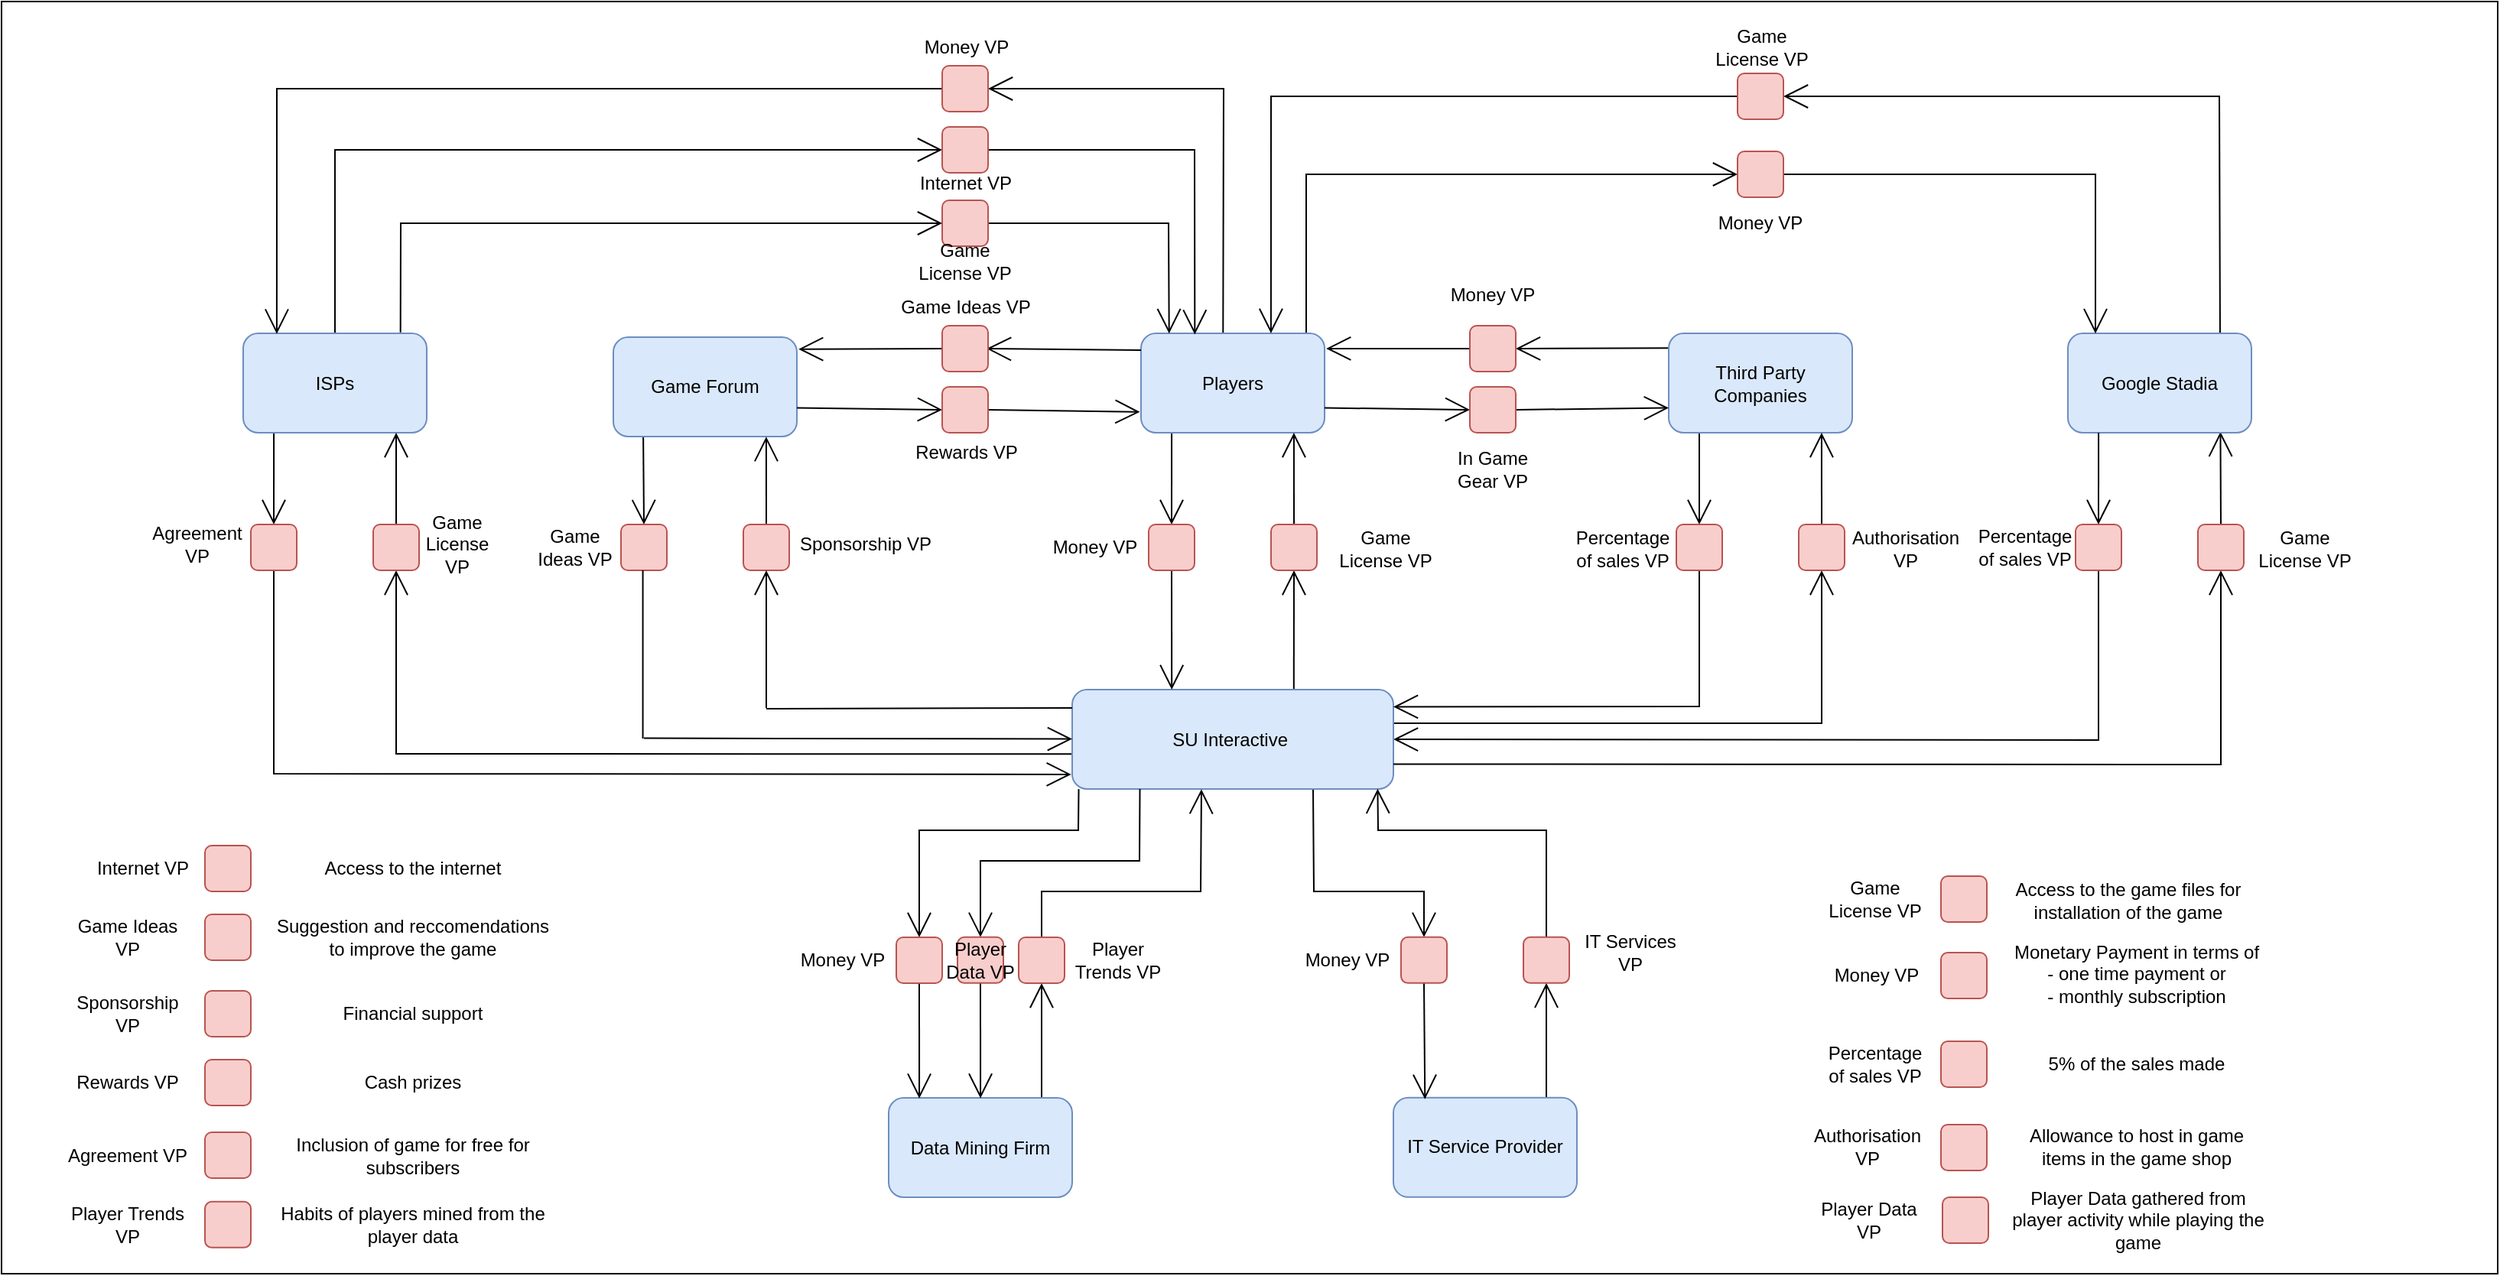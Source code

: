 <mxfile version="15.3.5" type="github">
  <diagram id="YZgY8PRbevDKH5y3TZCo" name="Page-1">
    <mxGraphModel dx="2235" dy="643" grid="1" gridSize="10" guides="1" tooltips="1" connect="1" arrows="1" fold="1" page="1" pageScale="1" pageWidth="850" pageHeight="1100" math="0" shadow="0">
      <root>
        <mxCell id="0" />
        <mxCell id="1" parent="0" />
        <mxCell id="_d9_GQ4u8QB0am2_EuMo-137" value="" style="rounded=0;whiteSpace=wrap;html=1;hachureGap=4;pointerEvents=0;" vertex="1" parent="1">
          <mxGeometry x="-380" y="48" width="1632" height="832" as="geometry" />
        </mxCell>
        <mxCell id="_d9_GQ4u8QB0am2_EuMo-89" style="edgeStyle=none;rounded=0;jumpSize=1;orthogonalLoop=1;jettySize=auto;html=1;entryX=0.5;entryY=1;entryDx=0;entryDy=0;endArrow=open;startSize=14;endSize=14;sourcePerimeterSpacing=8;targetPerimeterSpacing=8;" edge="1" parent="1" target="WiA4mhiuNk-QAXQjQzbL-15">
          <mxGeometry relative="1" as="geometry">
            <mxPoint x="630" y="764.93" as="sourcePoint" />
          </mxGeometry>
        </mxCell>
        <mxCell id="WiA4mhiuNk-QAXQjQzbL-6" value="IT Service Provider" style="rounded=1;whiteSpace=wrap;html=1;hachureGap=4;pointerEvents=0;fillColor=#dae8fc;strokeColor=#6c8ebf;" parent="1" vertex="1">
          <mxGeometry x="530" y="764.93" width="120" height="65" as="geometry" />
        </mxCell>
        <mxCell id="WiA4mhiuNk-QAXQjQzbL-7" style="edgeStyle=none;curved=1;rounded=0;orthogonalLoop=1;jettySize=auto;html=1;endArrow=open;startSize=14;endSize=14;sourcePerimeterSpacing=8;targetPerimeterSpacing=8;exitX=0.69;exitY=0;exitDx=0;exitDy=0;exitPerimeter=0;entryX=0.5;entryY=1;entryDx=0;entryDy=0;" parent="1" source="WiA4mhiuNk-QAXQjQzbL-1" target="WiA4mhiuNk-QAXQjQzbL-8" edge="1">
          <mxGeometry relative="1" as="geometry">
            <mxPoint x="440" y="470" as="targetPoint" />
            <mxPoint x="480" y="492" as="sourcePoint" />
            <Array as="points" />
          </mxGeometry>
        </mxCell>
        <mxCell id="_d9_GQ4u8QB0am2_EuMo-30" value="" style="edgeStyle=none;rounded=0;jumpSize=1;orthogonalLoop=1;jettySize=auto;html=1;endArrow=open;startSize=14;endSize=14;sourcePerimeterSpacing=8;targetPerimeterSpacing=8;exitX=0.306;exitY=1.001;exitDx=0;exitDy=0;exitPerimeter=0;entryX=0.5;entryY=0;entryDx=0;entryDy=0;" edge="1" parent="1" target="WiA4mhiuNk-QAXQjQzbL-18">
          <mxGeometry relative="1" as="geometry">
            <mxPoint x="324.26" y="563.065" as="sourcePoint" />
            <Array as="points">
              <mxPoint x="324" y="590" />
              <mxPoint x="220" y="590" />
            </Array>
          </mxGeometry>
        </mxCell>
        <mxCell id="_d9_GQ4u8QB0am2_EuMo-84" style="edgeStyle=none;rounded=0;jumpSize=1;orthogonalLoop=1;jettySize=auto;html=1;exitX=1.002;exitY=0.338;exitDx=0;exitDy=0;entryX=0.5;entryY=1;entryDx=0;entryDy=0;endArrow=open;startSize=14;endSize=14;sourcePerimeterSpacing=8;targetPerimeterSpacing=8;exitPerimeter=0;" edge="1" parent="1" source="WiA4mhiuNk-QAXQjQzbL-1" target="LYS-56mlYmuFWo8kIEcu-3">
          <mxGeometry relative="1" as="geometry">
            <Array as="points">
              <mxPoint x="810" y="520" />
            </Array>
          </mxGeometry>
        </mxCell>
        <mxCell id="_d9_GQ4u8QB0am2_EuMo-101" style="edgeStyle=none;rounded=0;jumpSize=1;orthogonalLoop=1;jettySize=auto;html=1;exitX=-0.002;exitY=0.648;exitDx=0;exitDy=0;entryX=0.5;entryY=1;entryDx=0;entryDy=0;endArrow=open;startSize=14;endSize=14;sourcePerimeterSpacing=8;targetPerimeterSpacing=8;exitPerimeter=0;" edge="1" parent="1" source="WiA4mhiuNk-QAXQjQzbL-1" target="LYS-56mlYmuFWo8kIEcu-1">
          <mxGeometry relative="1" as="geometry">
            <Array as="points">
              <mxPoint x="-122" y="540" />
            </Array>
          </mxGeometry>
        </mxCell>
        <mxCell id="_d9_GQ4u8QB0am2_EuMo-110" style="edgeStyle=none;rounded=0;jumpSize=1;orthogonalLoop=1;jettySize=auto;html=1;exitX=0.75;exitY=1;exitDx=0;exitDy=0;entryX=0.5;entryY=0;entryDx=0;entryDy=0;endArrow=open;startSize=14;endSize=14;sourcePerimeterSpacing=8;targetPerimeterSpacing=8;" edge="1" parent="1" source="WiA4mhiuNk-QAXQjQzbL-1" target="WiA4mhiuNk-QAXQjQzbL-16">
          <mxGeometry relative="1" as="geometry">
            <Array as="points">
              <mxPoint x="478" y="630" />
              <mxPoint x="550" y="630" />
            </Array>
          </mxGeometry>
        </mxCell>
        <mxCell id="_d9_GQ4u8QB0am2_EuMo-116" style="edgeStyle=none;rounded=0;jumpSize=1;orthogonalLoop=1;jettySize=auto;html=1;exitX=0.5;exitY=1;exitDx=0;exitDy=0;entryX=1;entryY=0.5;entryDx=0;entryDy=0;endArrow=open;startSize=14;endSize=14;sourcePerimeterSpacing=8;targetPerimeterSpacing=8;" edge="1" parent="1" source="_d9_GQ4u8QB0am2_EuMo-113" target="WiA4mhiuNk-QAXQjQzbL-1">
          <mxGeometry relative="1" as="geometry">
            <Array as="points">
              <mxPoint x="991" y="531" />
            </Array>
          </mxGeometry>
        </mxCell>
        <mxCell id="WiA4mhiuNk-QAXQjQzbL-1" value="SU Interactive&amp;nbsp;" style="rounded=1;whiteSpace=wrap;html=1;hachureGap=4;pointerEvents=0;fillColor=#dae8fc;strokeColor=#6c8ebf;" parent="1" vertex="1">
          <mxGeometry x="320" y="498" width="210" height="65" as="geometry" />
        </mxCell>
        <mxCell id="WiA4mhiuNk-QAXQjQzbL-13" value="" style="edgeStyle=none;curved=1;rounded=0;orthogonalLoop=1;jettySize=auto;html=1;endArrow=open;startSize=14;endSize=14;sourcePerimeterSpacing=8;targetPerimeterSpacing=8;entryX=0.5;entryY=0;entryDx=0;entryDy=0;exitX=0.167;exitY=1;exitDx=0;exitDy=0;exitPerimeter=0;" parent="1" source="WiA4mhiuNk-QAXQjQzbL-2" target="WiA4mhiuNk-QAXQjQzbL-9" edge="1">
          <mxGeometry relative="1" as="geometry" />
        </mxCell>
        <mxCell id="_d9_GQ4u8QB0am2_EuMo-69" style="edgeStyle=none;rounded=0;jumpSize=1;orthogonalLoop=1;jettySize=auto;html=1;exitX=0.447;exitY=0;exitDx=0;exitDy=0;entryX=1;entryY=0.5;entryDx=0;entryDy=0;endArrow=open;startSize=14;endSize=14;sourcePerimeterSpacing=8;targetPerimeterSpacing=8;exitPerimeter=0;" edge="1" parent="1" source="WiA4mhiuNk-QAXQjQzbL-2" target="_d9_GQ4u8QB0am2_EuMo-62">
          <mxGeometry relative="1" as="geometry">
            <Array as="points">
              <mxPoint x="419" y="105" />
            </Array>
          </mxGeometry>
        </mxCell>
        <mxCell id="_d9_GQ4u8QB0am2_EuMo-78" style="edgeStyle=none;rounded=0;jumpSize=1;orthogonalLoop=1;jettySize=auto;html=1;exitX=0;exitY=0.5;exitDx=0;exitDy=0;entryX=1.009;entryY=0.153;entryDx=0;entryDy=0;endArrow=open;startSize=14;endSize=14;sourcePerimeterSpacing=8;targetPerimeterSpacing=8;entryPerimeter=0;" edge="1" parent="1" source="_d9_GQ4u8QB0am2_EuMo-16" target="WiA4mhiuNk-QAXQjQzbL-2">
          <mxGeometry relative="1" as="geometry" />
        </mxCell>
        <mxCell id="_d9_GQ4u8QB0am2_EuMo-124" style="edgeStyle=none;rounded=0;jumpSize=1;orthogonalLoop=1;jettySize=auto;html=1;exitX=0.9;exitY=0;exitDx=0;exitDy=0;entryX=0;entryY=0.5;entryDx=0;entryDy=0;endArrow=open;startSize=14;endSize=14;sourcePerimeterSpacing=8;targetPerimeterSpacing=8;exitPerimeter=0;" edge="1" parent="1" source="WiA4mhiuNk-QAXQjQzbL-2" target="_d9_GQ4u8QB0am2_EuMo-118">
          <mxGeometry relative="1" as="geometry">
            <Array as="points">
              <mxPoint x="473" y="161" />
            </Array>
          </mxGeometry>
        </mxCell>
        <mxCell id="WiA4mhiuNk-QAXQjQzbL-2" value="Players" style="rounded=1;whiteSpace=wrap;html=1;hachureGap=4;pointerEvents=0;fillColor=#dae8fc;strokeColor=#6c8ebf;" parent="1" vertex="1">
          <mxGeometry x="365" y="265" width="120" height="65" as="geometry" />
        </mxCell>
        <mxCell id="_d9_GQ4u8QB0am2_EuMo-56" value="" style="edgeStyle=none;rounded=0;jumpSize=1;orthogonalLoop=1;jettySize=auto;html=1;endArrow=open;startSize=14;endSize=14;sourcePerimeterSpacing=8;targetPerimeterSpacing=8;exitX=0.167;exitY=0.997;exitDx=0;exitDy=0;entryX=0.5;entryY=0;entryDx=0;entryDy=0;exitPerimeter=0;" edge="1" parent="1" source="WiA4mhiuNk-QAXQjQzbL-3" target="LYS-56mlYmuFWo8kIEcu-2">
          <mxGeometry relative="1" as="geometry" />
        </mxCell>
        <mxCell id="_d9_GQ4u8QB0am2_EuMo-64" style="edgeStyle=none;rounded=0;jumpSize=1;orthogonalLoop=1;jettySize=auto;html=1;exitX=0.5;exitY=0;exitDx=0;exitDy=0;entryX=0;entryY=0.5;entryDx=0;entryDy=0;endArrow=open;startSize=14;endSize=14;sourcePerimeterSpacing=8;targetPerimeterSpacing=8;" edge="1" parent="1" source="WiA4mhiuNk-QAXQjQzbL-3" target="_d9_GQ4u8QB0am2_EuMo-61">
          <mxGeometry relative="1" as="geometry">
            <Array as="points">
              <mxPoint x="-162" y="145" />
            </Array>
          </mxGeometry>
        </mxCell>
        <mxCell id="WiA4mhiuNk-QAXQjQzbL-3" value="ISPs" style="rounded=1;whiteSpace=wrap;html=1;hachureGap=4;pointerEvents=0;fillColor=#dae8fc;strokeColor=#6c8ebf;" parent="1" vertex="1">
          <mxGeometry x="-222" y="265" width="120" height="65" as="geometry" />
        </mxCell>
        <mxCell id="_d9_GQ4u8QB0am2_EuMo-81" style="edgeStyle=none;rounded=0;jumpSize=1;orthogonalLoop=1;jettySize=auto;html=1;exitX=0.014;exitY=0.149;exitDx=0;exitDy=0;entryX=1;entryY=0.5;entryDx=0;entryDy=0;endArrow=open;startSize=14;endSize=14;sourcePerimeterSpacing=8;targetPerimeterSpacing=8;exitPerimeter=0;" edge="1" parent="1" source="WiA4mhiuNk-QAXQjQzbL-4" target="_d9_GQ4u8QB0am2_EuMo-16">
          <mxGeometry relative="1" as="geometry" />
        </mxCell>
        <mxCell id="_d9_GQ4u8QB0am2_EuMo-82" style="edgeStyle=none;rounded=0;jumpSize=1;orthogonalLoop=1;jettySize=auto;html=1;entryX=0.5;entryY=0;entryDx=0;entryDy=0;endArrow=open;startSize=14;endSize=14;sourcePerimeterSpacing=8;targetPerimeterSpacing=8;" edge="1" parent="1" target="LYS-56mlYmuFWo8kIEcu-4">
          <mxGeometry relative="1" as="geometry">
            <mxPoint x="730" y="330" as="sourcePoint" />
          </mxGeometry>
        </mxCell>
        <mxCell id="WiA4mhiuNk-QAXQjQzbL-4" value="Third Party Companies" style="rounded=1;whiteSpace=wrap;html=1;hachureGap=4;pointerEvents=0;fillColor=#dae8fc;strokeColor=#6c8ebf;" parent="1" vertex="1">
          <mxGeometry x="710" y="265" width="120" height="65" as="geometry" />
        </mxCell>
        <mxCell id="_d9_GQ4u8QB0am2_EuMo-31" value="" style="edgeStyle=none;rounded=0;jumpSize=1;orthogonalLoop=1;jettySize=auto;html=1;endArrow=open;startSize=14;endSize=14;sourcePerimeterSpacing=8;targetPerimeterSpacing=8;entryX=0.5;entryY=1;entryDx=0;entryDy=0;" edge="1" parent="1" target="WiA4mhiuNk-QAXQjQzbL-17">
          <mxGeometry relative="1" as="geometry">
            <mxPoint x="300" y="765" as="sourcePoint" />
          </mxGeometry>
        </mxCell>
        <mxCell id="WiA4mhiuNk-QAXQjQzbL-5" value="Data Mining Firm" style="rounded=1;whiteSpace=wrap;html=1;hachureGap=4;pointerEvents=0;fillColor=#dae8fc;strokeColor=#6c8ebf;" parent="1" vertex="1">
          <mxGeometry x="200" y="765" width="120" height="65" as="geometry" />
        </mxCell>
        <mxCell id="WiA4mhiuNk-QAXQjQzbL-12" value="" style="edgeStyle=none;curved=1;rounded=0;orthogonalLoop=1;jettySize=auto;html=1;endArrow=open;startSize=14;endSize=14;sourcePerimeterSpacing=8;targetPerimeterSpacing=8;exitX=0.5;exitY=0;exitDx=0;exitDy=0;entryX=0.833;entryY=1;entryDx=0;entryDy=0;entryPerimeter=0;" parent="1" source="WiA4mhiuNk-QAXQjQzbL-8" target="WiA4mhiuNk-QAXQjQzbL-2" edge="1">
          <mxGeometry relative="1" as="geometry">
            <mxPoint x="490" y="370" as="targetPoint" />
          </mxGeometry>
        </mxCell>
        <mxCell id="WiA4mhiuNk-QAXQjQzbL-8" value="" style="rounded=1;whiteSpace=wrap;html=1;hachureGap=4;pointerEvents=0;fillColor=#f8cecc;strokeColor=#b85450;" parent="1" vertex="1">
          <mxGeometry x="450" y="390" width="30" height="30" as="geometry" />
        </mxCell>
        <mxCell id="WiA4mhiuNk-QAXQjQzbL-14" value="" style="edgeStyle=none;curved=1;rounded=0;orthogonalLoop=1;jettySize=auto;html=1;endArrow=open;startSize=14;endSize=14;sourcePerimeterSpacing=8;targetPerimeterSpacing=8;exitX=0.5;exitY=1;exitDx=0;exitDy=0;entryX=0.31;entryY=0;entryDx=0;entryDy=0;entryPerimeter=0;" parent="1" source="WiA4mhiuNk-QAXQjQzbL-9" target="WiA4mhiuNk-QAXQjQzbL-1" edge="1">
          <mxGeometry relative="1" as="geometry" />
        </mxCell>
        <mxCell id="WiA4mhiuNk-QAXQjQzbL-9" value="" style="rounded=1;whiteSpace=wrap;html=1;hachureGap=4;pointerEvents=0;fillColor=#f8cecc;strokeColor=#b85450;" parent="1" vertex="1">
          <mxGeometry x="370" y="390" width="30" height="30" as="geometry" />
        </mxCell>
        <mxCell id="_d9_GQ4u8QB0am2_EuMo-111" style="edgeStyle=none;rounded=0;jumpSize=1;orthogonalLoop=1;jettySize=auto;html=1;exitX=0.5;exitY=0;exitDx=0;exitDy=0;endArrow=open;startSize=14;endSize=14;sourcePerimeterSpacing=8;targetPerimeterSpacing=8;entryX=0.951;entryY=0.998;entryDx=0;entryDy=0;entryPerimeter=0;" edge="1" parent="1" source="WiA4mhiuNk-QAXQjQzbL-15" target="WiA4mhiuNk-QAXQjQzbL-1">
          <mxGeometry relative="1" as="geometry">
            <mxPoint x="520" y="560" as="targetPoint" />
            <Array as="points">
              <mxPoint x="630" y="590" />
              <mxPoint x="520" y="590" />
            </Array>
          </mxGeometry>
        </mxCell>
        <mxCell id="WiA4mhiuNk-QAXQjQzbL-15" value="" style="rounded=1;whiteSpace=wrap;html=1;hachureGap=4;pointerEvents=0;fillColor=#f8cecc;strokeColor=#b85450;" parent="1" vertex="1">
          <mxGeometry x="615" y="659.93" width="30" height="30" as="geometry" />
        </mxCell>
        <mxCell id="_d9_GQ4u8QB0am2_EuMo-88" style="edgeStyle=none;rounded=0;jumpSize=1;orthogonalLoop=1;jettySize=auto;html=1;exitX=0.5;exitY=1;exitDx=0;exitDy=0;entryX=0.172;entryY=0.015;entryDx=0;entryDy=0;entryPerimeter=0;endArrow=open;startSize=14;endSize=14;sourcePerimeterSpacing=8;targetPerimeterSpacing=8;" edge="1" parent="1" source="WiA4mhiuNk-QAXQjQzbL-16" target="WiA4mhiuNk-QAXQjQzbL-6">
          <mxGeometry relative="1" as="geometry" />
        </mxCell>
        <mxCell id="WiA4mhiuNk-QAXQjQzbL-16" value="" style="rounded=1;whiteSpace=wrap;html=1;hachureGap=4;pointerEvents=0;fillColor=#f8cecc;strokeColor=#b85450;" parent="1" vertex="1">
          <mxGeometry x="535" y="659.93" width="30" height="30" as="geometry" />
        </mxCell>
        <mxCell id="_d9_GQ4u8QB0am2_EuMo-32" value="" style="edgeStyle=none;rounded=0;jumpSize=1;orthogonalLoop=1;jettySize=auto;html=1;endArrow=open;startSize=14;endSize=14;sourcePerimeterSpacing=8;targetPerimeterSpacing=8;exitX=0.5;exitY=0;exitDx=0;exitDy=0;entryX=0.688;entryY=1.002;entryDx=0;entryDy=0;entryPerimeter=0;" edge="1" parent="1" source="WiA4mhiuNk-QAXQjQzbL-17">
          <mxGeometry relative="1" as="geometry">
            <mxPoint x="404.48" y="563.13" as="targetPoint" />
            <Array as="points">
              <mxPoint x="300" y="630" />
              <mxPoint x="404" y="630" />
            </Array>
          </mxGeometry>
        </mxCell>
        <mxCell id="WiA4mhiuNk-QAXQjQzbL-17" value="" style="rounded=1;whiteSpace=wrap;html=1;hachureGap=4;pointerEvents=0;fillColor=#f8cecc;strokeColor=#b85450;" parent="1" vertex="1">
          <mxGeometry x="285" y="660" width="30" height="30" as="geometry" />
        </mxCell>
        <mxCell id="_d9_GQ4u8QB0am2_EuMo-29" value="" style="edgeStyle=none;rounded=0;jumpSize=1;orthogonalLoop=1;jettySize=auto;html=1;endArrow=open;startSize=14;endSize=14;sourcePerimeterSpacing=8;targetPerimeterSpacing=8;exitX=0.5;exitY=1;exitDx=0;exitDy=0;entryX=0.167;entryY=0.005;entryDx=0;entryDy=0;entryPerimeter=0;" edge="1" parent="1" source="WiA4mhiuNk-QAXQjQzbL-18" target="WiA4mhiuNk-QAXQjQzbL-5">
          <mxGeometry relative="1" as="geometry">
            <mxPoint x="220" y="760" as="targetPoint" />
          </mxGeometry>
        </mxCell>
        <mxCell id="WiA4mhiuNk-QAXQjQzbL-18" value="" style="rounded=1;whiteSpace=wrap;html=1;hachureGap=4;pointerEvents=0;fillColor=#f8cecc;strokeColor=#b85450;" parent="1" vertex="1">
          <mxGeometry x="205" y="660" width="30" height="30" as="geometry" />
        </mxCell>
        <mxCell id="_d9_GQ4u8QB0am2_EuMo-55" value="" style="edgeStyle=none;rounded=0;jumpSize=1;orthogonalLoop=1;jettySize=auto;html=1;endArrow=open;startSize=14;endSize=14;sourcePerimeterSpacing=8;targetPerimeterSpacing=8;exitX=0.5;exitY=0;exitDx=0;exitDy=0;" edge="1" parent="1" source="LYS-56mlYmuFWo8kIEcu-1">
          <mxGeometry relative="1" as="geometry">
            <mxPoint x="-122" y="330" as="targetPoint" />
          </mxGeometry>
        </mxCell>
        <mxCell id="LYS-56mlYmuFWo8kIEcu-1" value="" style="rounded=1;whiteSpace=wrap;html=1;hachureGap=4;pointerEvents=0;fillColor=#f8cecc;strokeColor=#b85450;" parent="1" vertex="1">
          <mxGeometry x="-137" y="390" width="30" height="30" as="geometry" />
        </mxCell>
        <mxCell id="_d9_GQ4u8QB0am2_EuMo-102" style="edgeStyle=none;rounded=0;jumpSize=1;orthogonalLoop=1;jettySize=auto;html=1;exitX=0.5;exitY=1;exitDx=0;exitDy=0;entryX=-0.003;entryY=0.853;entryDx=0;entryDy=0;endArrow=open;startSize=14;endSize=14;sourcePerimeterSpacing=8;targetPerimeterSpacing=8;entryPerimeter=0;" edge="1" parent="1" source="LYS-56mlYmuFWo8kIEcu-2" target="WiA4mhiuNk-QAXQjQzbL-1">
          <mxGeometry relative="1" as="geometry">
            <Array as="points">
              <mxPoint x="-202" y="553" />
            </Array>
          </mxGeometry>
        </mxCell>
        <mxCell id="LYS-56mlYmuFWo8kIEcu-2" value="" style="rounded=1;whiteSpace=wrap;html=1;hachureGap=4;pointerEvents=0;fillColor=#f8cecc;strokeColor=#b85450;" parent="1" vertex="1">
          <mxGeometry x="-217" y="390" width="30" height="30" as="geometry" />
        </mxCell>
        <mxCell id="_d9_GQ4u8QB0am2_EuMo-85" style="edgeStyle=none;rounded=0;jumpSize=1;orthogonalLoop=1;jettySize=auto;html=1;exitX=0.5;exitY=0;exitDx=0;exitDy=0;entryX=0.833;entryY=1;entryDx=0;entryDy=0;entryPerimeter=0;endArrow=open;startSize=14;endSize=14;sourcePerimeterSpacing=8;targetPerimeterSpacing=8;" edge="1" parent="1" source="LYS-56mlYmuFWo8kIEcu-3" target="WiA4mhiuNk-QAXQjQzbL-4">
          <mxGeometry relative="1" as="geometry" />
        </mxCell>
        <mxCell id="LYS-56mlYmuFWo8kIEcu-3" value="" style="rounded=1;whiteSpace=wrap;html=1;hachureGap=4;pointerEvents=0;fillColor=#f8cecc;strokeColor=#b85450;" parent="1" vertex="1">
          <mxGeometry x="795" y="390" width="30" height="30" as="geometry" />
        </mxCell>
        <mxCell id="_d9_GQ4u8QB0am2_EuMo-83" style="edgeStyle=none;rounded=0;jumpSize=1;orthogonalLoop=1;jettySize=auto;html=1;exitX=0.5;exitY=1;exitDx=0;exitDy=0;entryX=1;entryY=0.25;entryDx=0;entryDy=0;endArrow=open;startSize=14;endSize=14;sourcePerimeterSpacing=8;targetPerimeterSpacing=8;" edge="1" parent="1">
          <mxGeometry relative="1" as="geometry">
            <mxPoint x="730" y="415" as="sourcePoint" />
            <mxPoint x="530" y="509.25" as="targetPoint" />
            <Array as="points">
              <mxPoint x="730" y="509" />
            </Array>
          </mxGeometry>
        </mxCell>
        <mxCell id="LYS-56mlYmuFWo8kIEcu-4" value="" style="rounded=1;whiteSpace=wrap;html=1;hachureGap=4;pointerEvents=0;fillColor=#f8cecc;strokeColor=#b85450;" parent="1" vertex="1">
          <mxGeometry x="715" y="390" width="30" height="30" as="geometry" />
        </mxCell>
        <mxCell id="_d9_GQ4u8QB0am2_EuMo-39" value="" style="edgeStyle=none;rounded=0;jumpSize=1;orthogonalLoop=1;jettySize=auto;html=1;endArrow=open;startSize=14;endSize=14;sourcePerimeterSpacing=8;targetPerimeterSpacing=8;entryX=0.5;entryY=0;entryDx=0;entryDy=0;exitX=0.163;exitY=0.991;exitDx=0;exitDy=0;exitPerimeter=0;" edge="1" parent="1" source="LYS-56mlYmuFWo8kIEcu-24" target="LYS-56mlYmuFWo8kIEcu-26">
          <mxGeometry relative="1" as="geometry" />
        </mxCell>
        <mxCell id="LYS-56mlYmuFWo8kIEcu-24" value="Game Forum" style="rounded=1;whiteSpace=wrap;html=1;hachureGap=4;pointerEvents=0;fillColor=#dae8fc;strokeColor=#6c8ebf;" parent="1" vertex="1">
          <mxGeometry x="20" y="267.5" width="120" height="65" as="geometry" />
        </mxCell>
        <mxCell id="_d9_GQ4u8QB0am2_EuMo-40" value="" style="edgeStyle=none;rounded=0;jumpSize=1;orthogonalLoop=1;jettySize=auto;html=1;endArrow=open;startSize=14;endSize=14;sourcePerimeterSpacing=8;targetPerimeterSpacing=8;exitX=0.5;exitY=0;exitDx=0;exitDy=0;entryX=0.833;entryY=1.001;entryDx=0;entryDy=0;entryPerimeter=0;" edge="1" parent="1" source="LYS-56mlYmuFWo8kIEcu-25" target="LYS-56mlYmuFWo8kIEcu-24">
          <mxGeometry relative="1" as="geometry" />
        </mxCell>
        <mxCell id="LYS-56mlYmuFWo8kIEcu-25" value="" style="rounded=1;whiteSpace=wrap;html=1;hachureGap=4;pointerEvents=0;fillColor=#f8cecc;strokeColor=#b85450;" parent="1" vertex="1">
          <mxGeometry x="105" y="390" width="30" height="30" as="geometry" />
        </mxCell>
        <mxCell id="LYS-56mlYmuFWo8kIEcu-26" value="" style="rounded=1;whiteSpace=wrap;html=1;hachureGap=4;pointerEvents=0;fillColor=#f8cecc;strokeColor=#b85450;" parent="1" vertex="1">
          <mxGeometry x="25" y="390" width="30" height="30" as="geometry" />
        </mxCell>
        <mxCell id="_d9_GQ4u8QB0am2_EuMo-79" style="edgeStyle=none;rounded=0;jumpSize=1;orthogonalLoop=1;jettySize=auto;html=1;exitX=1;exitY=0.75;exitDx=0;exitDy=0;entryX=0;entryY=0.5;entryDx=0;entryDy=0;endArrow=open;startSize=14;endSize=14;sourcePerimeterSpacing=8;targetPerimeterSpacing=8;" edge="1" parent="1" source="WiA4mhiuNk-QAXQjQzbL-2" target="_d9_GQ4u8QB0am2_EuMo-15">
          <mxGeometry relative="1" as="geometry" />
        </mxCell>
        <mxCell id="_d9_GQ4u8QB0am2_EuMo-80" style="edgeStyle=none;rounded=0;jumpSize=1;orthogonalLoop=1;jettySize=auto;html=1;exitX=1;exitY=0.5;exitDx=0;exitDy=0;entryX=0;entryY=0.75;entryDx=0;entryDy=0;endArrow=open;startSize=14;endSize=14;sourcePerimeterSpacing=8;targetPerimeterSpacing=8;" edge="1" parent="1" source="_d9_GQ4u8QB0am2_EuMo-15" target="WiA4mhiuNk-QAXQjQzbL-4">
          <mxGeometry relative="1" as="geometry" />
        </mxCell>
        <mxCell id="_d9_GQ4u8QB0am2_EuMo-15" value="" style="rounded=1;whiteSpace=wrap;html=1;hachureGap=4;pointerEvents=0;fillColor=#f8cecc;strokeColor=#b85450;" vertex="1" parent="1">
          <mxGeometry x="580" y="300" width="30" height="30" as="geometry" />
        </mxCell>
        <mxCell id="_d9_GQ4u8QB0am2_EuMo-16" value="" style="rounded=1;whiteSpace=wrap;html=1;hachureGap=4;pointerEvents=0;fillColor=#f8cecc;strokeColor=#b85450;" vertex="1" parent="1">
          <mxGeometry x="580" y="260" width="30" height="30" as="geometry" />
        </mxCell>
        <mxCell id="_d9_GQ4u8QB0am2_EuMo-33" value="" style="edgeStyle=none;rounded=0;orthogonalLoop=1;jettySize=auto;html=1;endArrow=open;startSize=14;endSize=14;sourcePerimeterSpacing=8;targetPerimeterSpacing=8;entryX=0;entryY=0.5;entryDx=0;entryDy=0;exitX=0;exitY=0.5;exitDx=0;exitDy=0;" edge="1" parent="1" source="_d9_GQ4u8QB0am2_EuMo-38">
          <mxGeometry relative="1" as="geometry">
            <mxPoint x="141.08" y="275.335" as="targetPoint" />
          </mxGeometry>
        </mxCell>
        <mxCell id="_d9_GQ4u8QB0am2_EuMo-34" value="" style="edgeStyle=none;rounded=0;orthogonalLoop=1;jettySize=auto;html=1;endArrow=open;startSize=14;endSize=14;sourcePerimeterSpacing=8;targetPerimeterSpacing=8;entryX=1;entryY=0.5;entryDx=0;entryDy=0;exitX=1;exitY=0.5;exitDx=0;exitDy=0;" edge="1" parent="1" source="_d9_GQ4u8QB0am2_EuMo-36">
          <mxGeometry relative="1" as="geometry">
            <mxPoint x="364.28" y="316.415" as="targetPoint" />
          </mxGeometry>
        </mxCell>
        <mxCell id="_d9_GQ4u8QB0am2_EuMo-35" value="" style="edgeStyle=none;rounded=0;orthogonalLoop=1;jettySize=auto;html=1;endArrow=open;startSize=14;endSize=14;sourcePerimeterSpacing=8;targetPerimeterSpacing=8;exitX=0;exitY=0.5;exitDx=0;exitDy=0;entryX=0;entryY=0.5;entryDx=0;entryDy=0;" edge="1" parent="1" target="_d9_GQ4u8QB0am2_EuMo-36">
          <mxGeometry relative="1" as="geometry">
            <mxPoint x="140" y="313.75" as="sourcePoint" />
          </mxGeometry>
        </mxCell>
        <mxCell id="_d9_GQ4u8QB0am2_EuMo-36" value="" style="rounded=1;whiteSpace=wrap;html=1;hachureGap=4;pointerEvents=0;fillColor=#f8cecc;strokeColor=#b85450;" vertex="1" parent="1">
          <mxGeometry x="235" y="300" width="30" height="30" as="geometry" />
        </mxCell>
        <mxCell id="_d9_GQ4u8QB0am2_EuMo-37" value="" style="edgeStyle=none;rounded=0;orthogonalLoop=1;jettySize=auto;html=1;endArrow=open;startSize=14;endSize=14;sourcePerimeterSpacing=8;targetPerimeterSpacing=8;exitX=1;exitY=0.5;exitDx=0;exitDy=0;" edge="1" parent="1">
          <mxGeometry relative="1" as="geometry">
            <mxPoint x="365" y="276.0" as="sourcePoint" />
            <mxPoint x="264" y="275" as="targetPoint" />
          </mxGeometry>
        </mxCell>
        <mxCell id="_d9_GQ4u8QB0am2_EuMo-38" value="" style="rounded=1;whiteSpace=wrap;html=1;hachureGap=4;pointerEvents=0;fillColor=#f8cecc;strokeColor=#b85450;" vertex="1" parent="1">
          <mxGeometry x="235" y="260" width="30" height="30" as="geometry" />
        </mxCell>
        <mxCell id="_d9_GQ4u8QB0am2_EuMo-41" value="" style="edgeStyle=none;rounded=0;orthogonalLoop=1;jettySize=auto;html=1;endArrow=open;startSize=14;endSize=14;sourcePerimeterSpacing=8;targetPerimeterSpacing=8;entryX=1;entryY=0.5;entryDx=0;entryDy=0;" edge="1" parent="1">
          <mxGeometry relative="1" as="geometry">
            <mxPoint x="40" y="529.79" as="sourcePoint" />
            <mxPoint x="320" y="530.29" as="targetPoint" />
          </mxGeometry>
        </mxCell>
        <mxCell id="_d9_GQ4u8QB0am2_EuMo-42" value="" style="edgeStyle=none;rounded=0;orthogonalLoop=1;jettySize=auto;html=1;endArrow=open;startSize=14;endSize=14;sourcePerimeterSpacing=8;targetPerimeterSpacing=8;entryX=0.5;entryY=1;entryDx=0;entryDy=0;" edge="1" parent="1">
          <mxGeometry relative="1" as="geometry">
            <mxPoint x="120" y="510.0" as="sourcePoint" />
            <mxPoint x="120" y="420" as="targetPoint" />
          </mxGeometry>
        </mxCell>
        <mxCell id="_d9_GQ4u8QB0am2_EuMo-43" value="" style="endArrow=none;html=1;startSize=14;endSize=14;sourcePerimeterSpacing=8;targetPerimeterSpacing=8;exitX=1;exitY=0.5;exitDx=0;exitDy=0;" edge="1" parent="1">
          <mxGeometry width="50" height="50" relative="1" as="geometry">
            <mxPoint x="320" y="510.0" as="sourcePoint" />
            <mxPoint x="120" y="510.5" as="targetPoint" />
          </mxGeometry>
        </mxCell>
        <mxCell id="_d9_GQ4u8QB0am2_EuMo-44" value="" style="endArrow=none;html=1;startSize=14;endSize=14;sourcePerimeterSpacing=8;targetPerimeterSpacing=8;entryX=0.5;entryY=1;entryDx=0;entryDy=0;" edge="1" parent="1">
          <mxGeometry width="50" height="50" relative="1" as="geometry">
            <mxPoint x="39.29" y="420" as="sourcePoint" />
            <mxPoint x="39.29" y="530" as="targetPoint" />
          </mxGeometry>
        </mxCell>
        <mxCell id="_d9_GQ4u8QB0am2_EuMo-68" style="edgeStyle=none;rounded=0;jumpSize=1;orthogonalLoop=1;jettySize=auto;html=1;exitX=1;exitY=0.5;exitDx=0;exitDy=0;endArrow=open;startSize=14;endSize=14;sourcePerimeterSpacing=8;targetPerimeterSpacing=8;entryX=0.293;entryY=0.012;entryDx=0;entryDy=0;entryPerimeter=0;" edge="1" parent="1" source="_d9_GQ4u8QB0am2_EuMo-61" target="WiA4mhiuNk-QAXQjQzbL-2">
          <mxGeometry relative="1" as="geometry">
            <mxPoint x="390" y="265" as="targetPoint" />
            <Array as="points">
              <mxPoint x="400" y="145" />
            </Array>
          </mxGeometry>
        </mxCell>
        <mxCell id="_d9_GQ4u8QB0am2_EuMo-61" value="" style="rounded=1;whiteSpace=wrap;html=1;hachureGap=4;pointerEvents=0;fillColor=#f8cecc;strokeColor=#b85450;" vertex="1" parent="1">
          <mxGeometry x="235" y="130" width="30" height="30" as="geometry" />
        </mxCell>
        <mxCell id="_d9_GQ4u8QB0am2_EuMo-65" style="edgeStyle=none;rounded=0;jumpSize=1;orthogonalLoop=1;jettySize=auto;html=1;exitX=0;exitY=0.5;exitDx=0;exitDy=0;endArrow=open;startSize=14;endSize=14;sourcePerimeterSpacing=8;targetPerimeterSpacing=8;entryX=0.183;entryY=0.005;entryDx=0;entryDy=0;entryPerimeter=0;" edge="1" parent="1" source="_d9_GQ4u8QB0am2_EuMo-62" target="WiA4mhiuNk-QAXQjQzbL-3">
          <mxGeometry relative="1" as="geometry">
            <mxPoint x="-191" y="260" as="targetPoint" />
            <Array as="points">
              <mxPoint x="-200" y="105" />
            </Array>
          </mxGeometry>
        </mxCell>
        <mxCell id="_d9_GQ4u8QB0am2_EuMo-62" value="" style="rounded=1;whiteSpace=wrap;html=1;hachureGap=4;pointerEvents=0;fillColor=#f8cecc;strokeColor=#b85450;" vertex="1" parent="1">
          <mxGeometry x="235" y="90" width="30" height="30" as="geometry" />
        </mxCell>
        <mxCell id="_d9_GQ4u8QB0am2_EuMo-70" value="Game License VP" style="text;html=1;strokeColor=none;fillColor=none;align=center;verticalAlign=middle;whiteSpace=wrap;rounded=0;hachureGap=4;pointerEvents=0;" vertex="1" parent="1">
          <mxGeometry x="-102" y="392.5" width="40" height="20" as="geometry" />
        </mxCell>
        <mxCell id="_d9_GQ4u8QB0am2_EuMo-71" value="Agreement VP" style="text;html=1;strokeColor=none;fillColor=none;align=center;verticalAlign=middle;whiteSpace=wrap;rounded=0;hachureGap=4;pointerEvents=0;" vertex="1" parent="1">
          <mxGeometry x="-272" y="392.5" width="40" height="20" as="geometry" />
        </mxCell>
        <mxCell id="_d9_GQ4u8QB0am2_EuMo-72" value="Internet VP" style="text;html=1;strokeColor=none;fillColor=none;align=center;verticalAlign=middle;whiteSpace=wrap;rounded=0;hachureGap=4;pointerEvents=0;" vertex="1" parent="1">
          <mxGeometry x="217.5" y="157" width="65" height="20" as="geometry" />
        </mxCell>
        <mxCell id="_d9_GQ4u8QB0am2_EuMo-73" value="Money VP" style="text;html=1;strokeColor=none;fillColor=none;align=center;verticalAlign=middle;whiteSpace=wrap;rounded=0;hachureGap=4;pointerEvents=0;" vertex="1" parent="1">
          <mxGeometry x="221" y="68" width="60" height="20" as="geometry" />
        </mxCell>
        <mxCell id="_d9_GQ4u8QB0am2_EuMo-74" value="Money VP" style="text;html=1;strokeColor=none;fillColor=none;align=center;verticalAlign=middle;whiteSpace=wrap;rounded=0;hachureGap=4;pointerEvents=0;" vertex="1" parent="1">
          <mxGeometry x="565" y="230" width="60" height="20" as="geometry" />
        </mxCell>
        <mxCell id="_d9_GQ4u8QB0am2_EuMo-75" value="Money VP" style="text;html=1;strokeColor=none;fillColor=none;align=center;verticalAlign=middle;whiteSpace=wrap;rounded=0;hachureGap=4;pointerEvents=0;" vertex="1" parent="1">
          <mxGeometry x="305" y="395" width="60" height="20" as="geometry" />
        </mxCell>
        <mxCell id="_d9_GQ4u8QB0am2_EuMo-76" value="Money VP" style="text;html=1;strokeColor=none;fillColor=none;align=center;verticalAlign=middle;whiteSpace=wrap;rounded=0;hachureGap=4;pointerEvents=0;" vertex="1" parent="1">
          <mxGeometry x="140" y="665" width="60" height="20" as="geometry" />
        </mxCell>
        <mxCell id="_d9_GQ4u8QB0am2_EuMo-94" style="edgeStyle=none;rounded=0;jumpSize=1;orthogonalLoop=1;jettySize=auto;html=1;exitX=1;exitY=0.5;exitDx=0;exitDy=0;endArrow=open;startSize=14;endSize=14;sourcePerimeterSpacing=8;targetPerimeterSpacing=8;entryX=0.153;entryY=0.001;entryDx=0;entryDy=0;entryPerimeter=0;" edge="1" parent="1" source="_d9_GQ4u8QB0am2_EuMo-92" target="WiA4mhiuNk-QAXQjQzbL-2">
          <mxGeometry relative="1" as="geometry">
            <mxPoint x="380" y="265" as="targetPoint" />
            <Array as="points">
              <mxPoint x="383" y="193" />
            </Array>
          </mxGeometry>
        </mxCell>
        <mxCell id="_d9_GQ4u8QB0am2_EuMo-92" value="" style="rounded=1;whiteSpace=wrap;html=1;hachureGap=4;pointerEvents=0;fillColor=#f8cecc;strokeColor=#b85450;" vertex="1" parent="1">
          <mxGeometry x="235" y="178" width="30" height="30" as="geometry" />
        </mxCell>
        <mxCell id="_d9_GQ4u8QB0am2_EuMo-93" style="edgeStyle=none;rounded=0;jumpSize=1;orthogonalLoop=1;jettySize=auto;html=1;entryX=0;entryY=0.5;entryDx=0;entryDy=0;endArrow=open;startSize=14;endSize=14;sourcePerimeterSpacing=8;targetPerimeterSpacing=8;exitX=0.857;exitY=-0.009;exitDx=0;exitDy=0;exitPerimeter=0;" edge="1" parent="1" source="WiA4mhiuNk-QAXQjQzbL-3" target="_d9_GQ4u8QB0am2_EuMo-92">
          <mxGeometry relative="1" as="geometry">
            <mxPoint x="-107" y="240" as="sourcePoint" />
            <mxPoint x="235" y="186" as="targetPoint" />
            <Array as="points">
              <mxPoint x="-119" y="193" />
            </Array>
          </mxGeometry>
        </mxCell>
        <mxCell id="_d9_GQ4u8QB0am2_EuMo-95" value="Game License VP" style="text;html=1;strokeColor=none;fillColor=none;align=center;verticalAlign=middle;whiteSpace=wrap;rounded=0;hachureGap=4;pointerEvents=0;" vertex="1" parent="1">
          <mxGeometry x="215" y="208" width="70" height="20" as="geometry" />
        </mxCell>
        <mxCell id="_d9_GQ4u8QB0am2_EuMo-96" value="" style="edgeStyle=none;rounded=0;jumpSize=1;orthogonalLoop=1;jettySize=auto;html=1;endArrow=open;startSize=14;endSize=14;sourcePerimeterSpacing=8;targetPerimeterSpacing=8;exitX=0.306;exitY=1.001;exitDx=0;exitDy=0;exitPerimeter=0;entryX=0.5;entryY=0;entryDx=0;entryDy=0;" edge="1" target="_d9_GQ4u8QB0am2_EuMo-98" parent="1">
          <mxGeometry relative="1" as="geometry">
            <mxPoint x="364.26" y="562.995" as="sourcePoint" />
            <Array as="points">
              <mxPoint x="364" y="610" />
              <mxPoint x="260" y="610" />
            </Array>
          </mxGeometry>
        </mxCell>
        <mxCell id="_d9_GQ4u8QB0am2_EuMo-97" value="" style="edgeStyle=none;rounded=0;jumpSize=1;orthogonalLoop=1;jettySize=auto;html=1;endArrow=open;startSize=14;endSize=14;sourcePerimeterSpacing=8;targetPerimeterSpacing=8;exitX=0.5;exitY=1;exitDx=0;exitDy=0;entryX=0.167;entryY=0.005;entryDx=0;entryDy=0;entryPerimeter=0;" edge="1" source="_d9_GQ4u8QB0am2_EuMo-98" parent="1">
          <mxGeometry relative="1" as="geometry">
            <mxPoint x="260.04" y="765.255" as="targetPoint" />
          </mxGeometry>
        </mxCell>
        <mxCell id="_d9_GQ4u8QB0am2_EuMo-98" value="" style="rounded=1;whiteSpace=wrap;html=1;hachureGap=4;pointerEvents=0;fillColor=#f8cecc;strokeColor=#b85450;" vertex="1" parent="1">
          <mxGeometry x="245" y="659.93" width="30" height="30" as="geometry" />
        </mxCell>
        <mxCell id="_d9_GQ4u8QB0am2_EuMo-99" value="Sponsorship VP" style="text;html=1;strokeColor=none;fillColor=none;align=center;verticalAlign=middle;whiteSpace=wrap;rounded=0;hachureGap=4;pointerEvents=0;" vertex="1" parent="1">
          <mxGeometry x="140" y="392.5" width="90" height="20" as="geometry" />
        </mxCell>
        <mxCell id="_d9_GQ4u8QB0am2_EuMo-100" value="Game Ideas VP" style="text;html=1;strokeColor=none;fillColor=none;align=center;verticalAlign=middle;whiteSpace=wrap;rounded=0;hachureGap=4;pointerEvents=0;" vertex="1" parent="1">
          <mxGeometry x="-35" y="395" width="60" height="20" as="geometry" />
        </mxCell>
        <mxCell id="_d9_GQ4u8QB0am2_EuMo-103" value="Game License VP" style="text;html=1;strokeColor=none;fillColor=none;align=center;verticalAlign=middle;whiteSpace=wrap;rounded=0;hachureGap=4;pointerEvents=0;" vertex="1" parent="1">
          <mxGeometry x="490" y="396" width="70" height="20" as="geometry" />
        </mxCell>
        <mxCell id="_d9_GQ4u8QB0am2_EuMo-115" style="edgeStyle=none;rounded=0;jumpSize=1;orthogonalLoop=1;jettySize=auto;html=1;exitX=0.5;exitY=0;exitDx=0;exitDy=0;entryX=0.831;entryY=0.991;entryDx=0;entryDy=0;endArrow=open;startSize=14;endSize=14;sourcePerimeterSpacing=8;targetPerimeterSpacing=8;entryPerimeter=0;" edge="1" parent="1" source="_d9_GQ4u8QB0am2_EuMo-112" target="_d9_GQ4u8QB0am2_EuMo-105">
          <mxGeometry relative="1" as="geometry" />
        </mxCell>
        <mxCell id="_d9_GQ4u8QB0am2_EuMo-122" style="edgeStyle=none;rounded=0;jumpSize=1;orthogonalLoop=1;jettySize=auto;html=1;exitX=0.829;exitY=0.001;exitDx=0;exitDy=0;entryX=1;entryY=0.5;entryDx=0;entryDy=0;endArrow=open;startSize=14;endSize=14;sourcePerimeterSpacing=8;targetPerimeterSpacing=8;exitPerimeter=0;" edge="1" parent="1" source="_d9_GQ4u8QB0am2_EuMo-105" target="_d9_GQ4u8QB0am2_EuMo-119">
          <mxGeometry relative="1" as="geometry">
            <Array as="points">
              <mxPoint x="1070" y="110" />
            </Array>
          </mxGeometry>
        </mxCell>
        <mxCell id="_d9_GQ4u8QB0am2_EuMo-105" value="Google Stadia" style="rounded=1;whiteSpace=wrap;html=1;hachureGap=4;pointerEvents=0;fillColor=#dae8fc;strokeColor=#6c8ebf;" vertex="1" parent="1">
          <mxGeometry x="971" y="265" width="120" height="65" as="geometry" />
        </mxCell>
        <mxCell id="_d9_GQ4u8QB0am2_EuMo-117" style="edgeStyle=none;rounded=0;jumpSize=1;orthogonalLoop=1;jettySize=auto;html=1;exitX=1;exitY=0.75;exitDx=0;exitDy=0;entryX=0.5;entryY=1;entryDx=0;entryDy=0;endArrow=open;startSize=14;endSize=14;sourcePerimeterSpacing=8;targetPerimeterSpacing=8;" edge="1" parent="1" source="WiA4mhiuNk-QAXQjQzbL-1" target="_d9_GQ4u8QB0am2_EuMo-112">
          <mxGeometry relative="1" as="geometry">
            <Array as="points">
              <mxPoint x="1071" y="547" />
            </Array>
          </mxGeometry>
        </mxCell>
        <mxCell id="_d9_GQ4u8QB0am2_EuMo-112" value="" style="rounded=1;whiteSpace=wrap;html=1;hachureGap=4;pointerEvents=0;fillColor=#f8cecc;strokeColor=#b85450;" vertex="1" parent="1">
          <mxGeometry x="1056" y="390" width="30" height="30" as="geometry" />
        </mxCell>
        <mxCell id="_d9_GQ4u8QB0am2_EuMo-114" style="edgeStyle=none;rounded=0;jumpSize=1;orthogonalLoop=1;jettySize=auto;html=1;exitX=0.167;exitY=1;exitDx=0;exitDy=0;entryX=0.5;entryY=0;entryDx=0;entryDy=0;endArrow=open;startSize=14;endSize=14;sourcePerimeterSpacing=8;targetPerimeterSpacing=8;exitPerimeter=0;" edge="1" parent="1" source="_d9_GQ4u8QB0am2_EuMo-105" target="_d9_GQ4u8QB0am2_EuMo-113">
          <mxGeometry relative="1" as="geometry" />
        </mxCell>
        <mxCell id="_d9_GQ4u8QB0am2_EuMo-113" value="" style="rounded=1;whiteSpace=wrap;html=1;hachureGap=4;pointerEvents=0;fillColor=#f8cecc;strokeColor=#b85450;" vertex="1" parent="1">
          <mxGeometry x="976" y="390" width="30" height="30" as="geometry" />
        </mxCell>
        <mxCell id="_d9_GQ4u8QB0am2_EuMo-121" style="edgeStyle=none;rounded=0;jumpSize=1;orthogonalLoop=1;jettySize=auto;html=1;entryX=0.15;entryY=0.001;entryDx=0;entryDy=0;endArrow=open;startSize=14;endSize=14;sourcePerimeterSpacing=8;targetPerimeterSpacing=8;entryPerimeter=0;exitX=1;exitY=0.5;exitDx=0;exitDy=0;" edge="1" parent="1" source="_d9_GQ4u8QB0am2_EuMo-118" target="_d9_GQ4u8QB0am2_EuMo-105">
          <mxGeometry relative="1" as="geometry">
            <Array as="points">
              <mxPoint x="989" y="161" />
            </Array>
          </mxGeometry>
        </mxCell>
        <mxCell id="_d9_GQ4u8QB0am2_EuMo-118" value="" style="rounded=1;whiteSpace=wrap;html=1;hachureGap=4;pointerEvents=0;fillColor=#f8cecc;strokeColor=#b85450;" vertex="1" parent="1">
          <mxGeometry x="755" y="146" width="30" height="30" as="geometry" />
        </mxCell>
        <mxCell id="_d9_GQ4u8QB0am2_EuMo-123" style="edgeStyle=none;rounded=0;jumpSize=1;orthogonalLoop=1;jettySize=auto;html=1;exitX=0;exitY=0.5;exitDx=0;exitDy=0;entryX=0.708;entryY=0;entryDx=0;entryDy=0;endArrow=open;startSize=14;endSize=14;sourcePerimeterSpacing=8;targetPerimeterSpacing=8;entryPerimeter=0;" edge="1" parent="1" source="_d9_GQ4u8QB0am2_EuMo-119" target="WiA4mhiuNk-QAXQjQzbL-2">
          <mxGeometry relative="1" as="geometry">
            <Array as="points">
              <mxPoint x="450" y="110" />
            </Array>
          </mxGeometry>
        </mxCell>
        <mxCell id="_d9_GQ4u8QB0am2_EuMo-119" value="" style="rounded=1;whiteSpace=wrap;html=1;hachureGap=4;pointerEvents=0;fillColor=#f8cecc;strokeColor=#b85450;" vertex="1" parent="1">
          <mxGeometry x="755" y="95" width="30" height="30" as="geometry" />
        </mxCell>
        <mxCell id="_d9_GQ4u8QB0am2_EuMo-126" value="Player Data VP" style="text;html=1;strokeColor=none;fillColor=none;align=center;verticalAlign=middle;whiteSpace=wrap;rounded=0;hachureGap=4;pointerEvents=0;" vertex="1" parent="1">
          <mxGeometry x="230" y="665" width="60" height="20" as="geometry" />
        </mxCell>
        <mxCell id="_d9_GQ4u8QB0am2_EuMo-127" value="Player Trends VP" style="text;html=1;strokeColor=none;fillColor=none;align=center;verticalAlign=middle;whiteSpace=wrap;rounded=0;hachureGap=4;pointerEvents=0;" vertex="1" parent="1">
          <mxGeometry x="320" y="665" width="60" height="20" as="geometry" />
        </mxCell>
        <mxCell id="_d9_GQ4u8QB0am2_EuMo-128" value="Money VP" style="text;html=1;strokeColor=none;fillColor=none;align=center;verticalAlign=middle;whiteSpace=wrap;rounded=0;hachureGap=4;pointerEvents=0;" vertex="1" parent="1">
          <mxGeometry x="470" y="665" width="60" height="20" as="geometry" />
        </mxCell>
        <mxCell id="_d9_GQ4u8QB0am2_EuMo-129" value="IT Services VP" style="text;html=1;strokeColor=none;fillColor=none;align=center;verticalAlign=middle;whiteSpace=wrap;rounded=0;hachureGap=4;pointerEvents=0;" vertex="1" parent="1">
          <mxGeometry x="650" y="660" width="70" height="20" as="geometry" />
        </mxCell>
        <mxCell id="_d9_GQ4u8QB0am2_EuMo-130" value="Authorisation VP" style="text;html=1;strokeColor=none;fillColor=none;align=center;verticalAlign=middle;whiteSpace=wrap;rounded=0;hachureGap=4;pointerEvents=0;" vertex="1" parent="1">
          <mxGeometry x="830" y="396" width="70" height="20" as="geometry" />
        </mxCell>
        <mxCell id="_d9_GQ4u8QB0am2_EuMo-131" value="Percentage of sales VP" style="text;html=1;strokeColor=none;fillColor=none;align=center;verticalAlign=middle;whiteSpace=wrap;rounded=0;hachureGap=4;pointerEvents=0;" vertex="1" parent="1">
          <mxGeometry x="650" y="396" width="60" height="20" as="geometry" />
        </mxCell>
        <mxCell id="_d9_GQ4u8QB0am2_EuMo-132" value="Percentage of sales VP" style="text;html=1;strokeColor=none;fillColor=none;align=center;verticalAlign=middle;whiteSpace=wrap;rounded=0;hachureGap=4;pointerEvents=0;" vertex="1" parent="1">
          <mxGeometry x="913" y="394.5" width="60" height="20" as="geometry" />
        </mxCell>
        <mxCell id="_d9_GQ4u8QB0am2_EuMo-133" value="Game License VP" style="text;html=1;strokeColor=none;fillColor=none;align=center;verticalAlign=middle;whiteSpace=wrap;rounded=0;hachureGap=4;pointerEvents=0;" vertex="1" parent="1">
          <mxGeometry x="1091" y="396" width="70" height="20" as="geometry" />
        </mxCell>
        <mxCell id="_d9_GQ4u8QB0am2_EuMo-134" value="In Game Gear VP" style="text;html=1;strokeColor=none;fillColor=none;align=center;verticalAlign=middle;whiteSpace=wrap;rounded=0;hachureGap=4;pointerEvents=0;" vertex="1" parent="1">
          <mxGeometry x="570" y="344" width="50" height="20" as="geometry" />
        </mxCell>
        <mxCell id="_d9_GQ4u8QB0am2_EuMo-135" value="Money VP" style="text;html=1;strokeColor=none;fillColor=none;align=center;verticalAlign=middle;whiteSpace=wrap;rounded=0;hachureGap=4;pointerEvents=0;" vertex="1" parent="1">
          <mxGeometry x="740" y="183" width="60" height="20" as="geometry" />
        </mxCell>
        <mxCell id="_d9_GQ4u8QB0am2_EuMo-136" value="Game License VP" style="text;html=1;strokeColor=none;fillColor=none;align=center;verticalAlign=middle;whiteSpace=wrap;rounded=0;hachureGap=4;pointerEvents=0;" vertex="1" parent="1">
          <mxGeometry x="736" y="68" width="70" height="20" as="geometry" />
        </mxCell>
        <mxCell id="_d9_GQ4u8QB0am2_EuMo-138" value="" style="rounded=1;whiteSpace=wrap;html=1;hachureGap=4;pointerEvents=0;fillColor=#f8cecc;strokeColor=#b85450;" vertex="1" parent="1">
          <mxGeometry x="888" y="620" width="30" height="30" as="geometry" />
        </mxCell>
        <mxCell id="_d9_GQ4u8QB0am2_EuMo-139" value="Game License VP" style="text;html=1;strokeColor=none;fillColor=none;align=center;verticalAlign=middle;whiteSpace=wrap;rounded=0;hachureGap=4;pointerEvents=0;" vertex="1" parent="1">
          <mxGeometry x="810" y="625" width="70" height="20" as="geometry" />
        </mxCell>
        <mxCell id="_d9_GQ4u8QB0am2_EuMo-140" value="Access to the game files for installation of the game" style="text;html=1;strokeColor=none;fillColor=none;align=center;verticalAlign=middle;whiteSpace=wrap;rounded=0;hachureGap=4;pointerEvents=0;" vertex="1" parent="1">
          <mxGeometry x="931" y="626" width="159" height="20" as="geometry" />
        </mxCell>
        <mxCell id="_d9_GQ4u8QB0am2_EuMo-141" value="Money VP" style="text;html=1;strokeColor=none;fillColor=none;align=center;verticalAlign=middle;whiteSpace=wrap;rounded=0;hachureGap=4;pointerEvents=0;" vertex="1" parent="1">
          <mxGeometry x="816" y="675" width="60" height="20" as="geometry" />
        </mxCell>
        <mxCell id="_d9_GQ4u8QB0am2_EuMo-142" value="" style="rounded=1;whiteSpace=wrap;html=1;hachureGap=4;pointerEvents=0;fillColor=#f8cecc;strokeColor=#b85450;" vertex="1" parent="1">
          <mxGeometry x="888" y="670" width="30" height="30" as="geometry" />
        </mxCell>
        <mxCell id="_d9_GQ4u8QB0am2_EuMo-143" value="Monetary Payment in terms of&lt;br&gt;- one time payment or&lt;br&gt;- monthly subscription" style="text;html=1;strokeColor=none;fillColor=none;align=center;verticalAlign=middle;whiteSpace=wrap;rounded=0;hachureGap=4;pointerEvents=0;" vertex="1" parent="1">
          <mxGeometry x="932" y="674" width="168" height="20" as="geometry" />
        </mxCell>
        <mxCell id="_d9_GQ4u8QB0am2_EuMo-144" value="Percentage of sales VP" style="text;html=1;strokeColor=none;fillColor=none;align=center;verticalAlign=middle;whiteSpace=wrap;rounded=0;hachureGap=4;pointerEvents=0;" vertex="1" parent="1">
          <mxGeometry x="815" y="733" width="60" height="20" as="geometry" />
        </mxCell>
        <mxCell id="_d9_GQ4u8QB0am2_EuMo-145" value="" style="rounded=1;whiteSpace=wrap;html=1;hachureGap=4;pointerEvents=0;fillColor=#f8cecc;strokeColor=#b85450;" vertex="1" parent="1">
          <mxGeometry x="888" y="728" width="30" height="30" as="geometry" />
        </mxCell>
        <mxCell id="_d9_GQ4u8QB0am2_EuMo-146" value="5% of the sales made" style="text;html=1;strokeColor=none;fillColor=none;align=center;verticalAlign=middle;whiteSpace=wrap;rounded=0;hachureGap=4;pointerEvents=0;" vertex="1" parent="1">
          <mxGeometry x="932" y="733" width="168" height="20" as="geometry" />
        </mxCell>
        <mxCell id="_d9_GQ4u8QB0am2_EuMo-147" value="" style="rounded=1;whiteSpace=wrap;html=1;hachureGap=4;pointerEvents=0;fillColor=#f8cecc;strokeColor=#b85450;" vertex="1" parent="1">
          <mxGeometry x="888" y="782.5" width="30" height="30" as="geometry" />
        </mxCell>
        <mxCell id="_d9_GQ4u8QB0am2_EuMo-148" value="Authorisation VP" style="text;html=1;strokeColor=none;fillColor=none;align=center;verticalAlign=middle;whiteSpace=wrap;rounded=0;hachureGap=4;pointerEvents=0;" vertex="1" parent="1">
          <mxGeometry x="805" y="787.43" width="70" height="20" as="geometry" />
        </mxCell>
        <mxCell id="_d9_GQ4u8QB0am2_EuMo-149" value="Allowance to host in game items in the game shop" style="text;html=1;strokeColor=none;fillColor=none;align=center;verticalAlign=middle;whiteSpace=wrap;rounded=0;hachureGap=4;pointerEvents=0;" vertex="1" parent="1">
          <mxGeometry x="932" y="787.43" width="168" height="20" as="geometry" />
        </mxCell>
        <mxCell id="_d9_GQ4u8QB0am2_EuMo-150" value="" style="rounded=1;whiteSpace=wrap;html=1;hachureGap=4;pointerEvents=0;fillColor=#f8cecc;strokeColor=#b85450;" vertex="1" parent="1">
          <mxGeometry x="-247" y="600" width="30" height="30" as="geometry" />
        </mxCell>
        <mxCell id="_d9_GQ4u8QB0am2_EuMo-151" value="Internet VP" style="text;html=1;strokeColor=none;fillColor=none;align=center;verticalAlign=middle;whiteSpace=wrap;rounded=0;hachureGap=4;pointerEvents=0;" vertex="1" parent="1">
          <mxGeometry x="-320" y="605" width="65" height="20" as="geometry" />
        </mxCell>
        <mxCell id="_d9_GQ4u8QB0am2_EuMo-152" value="Access to the internet" style="text;html=1;strokeColor=none;fillColor=none;align=center;verticalAlign=middle;whiteSpace=wrap;rounded=0;hachureGap=4;pointerEvents=0;" vertex="1" parent="1">
          <mxGeometry x="-202" y="605" width="182" height="20" as="geometry" />
        </mxCell>
        <mxCell id="_d9_GQ4u8QB0am2_EuMo-154" value="Rewards VP" style="text;html=1;strokeColor=none;fillColor=none;align=center;verticalAlign=middle;whiteSpace=wrap;rounded=0;hachureGap=4;pointerEvents=0;" vertex="1" parent="1">
          <mxGeometry x="216" y="332.5" width="70" height="20" as="geometry" />
        </mxCell>
        <mxCell id="_d9_GQ4u8QB0am2_EuMo-156" value="Game Ideas VP" style="text;html=1;strokeColor=none;fillColor=none;align=center;verticalAlign=middle;whiteSpace=wrap;rounded=0;hachureGap=4;pointerEvents=0;" vertex="1" parent="1">
          <mxGeometry x="203.75" y="238" width="92.5" height="20" as="geometry" />
        </mxCell>
        <mxCell id="_d9_GQ4u8QB0am2_EuMo-161" value="Suggestion and reccomendations to improve the game" style="text;html=1;strokeColor=none;fillColor=none;align=center;verticalAlign=middle;whiteSpace=wrap;rounded=0;hachureGap=4;pointerEvents=0;" vertex="1" parent="1">
          <mxGeometry x="-202" y="650" width="182" height="20" as="geometry" />
        </mxCell>
        <mxCell id="_d9_GQ4u8QB0am2_EuMo-162" value="" style="rounded=1;whiteSpace=wrap;html=1;hachureGap=4;pointerEvents=0;fillColor=#f8cecc;strokeColor=#b85450;" vertex="1" parent="1">
          <mxGeometry x="-247" y="645" width="30" height="30" as="geometry" />
        </mxCell>
        <mxCell id="_d9_GQ4u8QB0am2_EuMo-163" value="Game Ideas VP" style="text;html=1;strokeColor=none;fillColor=none;align=center;verticalAlign=middle;whiteSpace=wrap;rounded=0;hachureGap=4;pointerEvents=0;" vertex="1" parent="1">
          <mxGeometry x="-340" y="650" width="85" height="20" as="geometry" />
        </mxCell>
        <mxCell id="_d9_GQ4u8QB0am2_EuMo-164" value="Sponsorship VP" style="text;html=1;strokeColor=none;fillColor=none;align=center;verticalAlign=middle;whiteSpace=wrap;rounded=0;hachureGap=4;pointerEvents=0;" vertex="1" parent="1">
          <mxGeometry x="-340" y="700" width="85" height="20" as="geometry" />
        </mxCell>
        <mxCell id="_d9_GQ4u8QB0am2_EuMo-165" value="" style="rounded=1;whiteSpace=wrap;html=1;hachureGap=4;pointerEvents=0;fillColor=#f8cecc;strokeColor=#b85450;" vertex="1" parent="1">
          <mxGeometry x="-247" y="695" width="30" height="30" as="geometry" />
        </mxCell>
        <mxCell id="_d9_GQ4u8QB0am2_EuMo-166" value="Financial support" style="text;html=1;strokeColor=none;fillColor=none;align=center;verticalAlign=middle;whiteSpace=wrap;rounded=0;hachureGap=4;pointerEvents=0;" vertex="1" parent="1">
          <mxGeometry x="-202" y="700" width="182" height="20" as="geometry" />
        </mxCell>
        <mxCell id="_d9_GQ4u8QB0am2_EuMo-167" value="Cash prizes" style="text;html=1;strokeColor=none;fillColor=none;align=center;verticalAlign=middle;whiteSpace=wrap;rounded=0;hachureGap=4;pointerEvents=0;" vertex="1" parent="1">
          <mxGeometry x="-202" y="745" width="182" height="20" as="geometry" />
        </mxCell>
        <mxCell id="_d9_GQ4u8QB0am2_EuMo-168" value="" style="rounded=1;whiteSpace=wrap;html=1;hachureGap=4;pointerEvents=0;fillColor=#f8cecc;strokeColor=#b85450;" vertex="1" parent="1">
          <mxGeometry x="-247" y="740" width="30" height="30" as="geometry" />
        </mxCell>
        <mxCell id="_d9_GQ4u8QB0am2_EuMo-169" value="Rewards VP" style="text;html=1;strokeColor=none;fillColor=none;align=center;verticalAlign=middle;whiteSpace=wrap;rounded=0;hachureGap=4;pointerEvents=0;" vertex="1" parent="1">
          <mxGeometry x="-340" y="745" width="85" height="20" as="geometry" />
        </mxCell>
        <mxCell id="_d9_GQ4u8QB0am2_EuMo-170" value="Agreement VP" style="text;html=1;strokeColor=none;fillColor=none;align=center;verticalAlign=middle;whiteSpace=wrap;rounded=0;hachureGap=4;pointerEvents=0;" vertex="1" parent="1">
          <mxGeometry x="-340" y="792.5" width="85" height="20" as="geometry" />
        </mxCell>
        <mxCell id="_d9_GQ4u8QB0am2_EuMo-171" value="" style="rounded=1;whiteSpace=wrap;html=1;hachureGap=4;pointerEvents=0;fillColor=#f8cecc;strokeColor=#b85450;" vertex="1" parent="1">
          <mxGeometry x="-247" y="787.5" width="30" height="30" as="geometry" />
        </mxCell>
        <mxCell id="_d9_GQ4u8QB0am2_EuMo-172" value="Inclusion of game for free for subscribers" style="text;html=1;strokeColor=none;fillColor=none;align=center;verticalAlign=middle;whiteSpace=wrap;rounded=0;hachureGap=4;pointerEvents=0;" vertex="1" parent="1">
          <mxGeometry x="-202" y="792.5" width="182" height="20" as="geometry" />
        </mxCell>
        <mxCell id="_d9_GQ4u8QB0am2_EuMo-173" value="Player Data VP" style="text;html=1;strokeColor=none;fillColor=none;align=center;verticalAlign=middle;whiteSpace=wrap;rounded=0;hachureGap=4;pointerEvents=0;" vertex="1" parent="1">
          <mxGeometry x="806" y="834.93" width="70" height="20" as="geometry" />
        </mxCell>
        <mxCell id="_d9_GQ4u8QB0am2_EuMo-174" value="" style="rounded=1;whiteSpace=wrap;html=1;hachureGap=4;pointerEvents=0;fillColor=#f8cecc;strokeColor=#b85450;" vertex="1" parent="1">
          <mxGeometry x="889" y="830" width="30" height="30" as="geometry" />
        </mxCell>
        <mxCell id="_d9_GQ4u8QB0am2_EuMo-175" value="Player Data gathered from player activity while playing the game" style="text;html=1;strokeColor=none;fillColor=none;align=center;verticalAlign=middle;whiteSpace=wrap;rounded=0;hachureGap=4;pointerEvents=0;" vertex="1" parent="1">
          <mxGeometry x="933" y="834.93" width="168" height="20" as="geometry" />
        </mxCell>
        <mxCell id="_d9_GQ4u8QB0am2_EuMo-176" value="Player Trends VP" style="text;html=1;strokeColor=none;fillColor=none;align=center;verticalAlign=middle;whiteSpace=wrap;rounded=0;hachureGap=4;pointerEvents=0;" vertex="1" parent="1">
          <mxGeometry x="-340" y="837.93" width="85" height="20" as="geometry" />
        </mxCell>
        <mxCell id="_d9_GQ4u8QB0am2_EuMo-177" value="" style="rounded=1;whiteSpace=wrap;html=1;hachureGap=4;pointerEvents=0;fillColor=#f8cecc;strokeColor=#b85450;" vertex="1" parent="1">
          <mxGeometry x="-247" y="832.93" width="30" height="30" as="geometry" />
        </mxCell>
        <mxCell id="_d9_GQ4u8QB0am2_EuMo-178" value="Habits of players mined from the player data" style="text;html=1;strokeColor=none;fillColor=none;align=center;verticalAlign=middle;whiteSpace=wrap;rounded=0;hachureGap=4;pointerEvents=0;" vertex="1" parent="1">
          <mxGeometry x="-202" y="837.93" width="182" height="20" as="geometry" />
        </mxCell>
      </root>
    </mxGraphModel>
  </diagram>
</mxfile>

